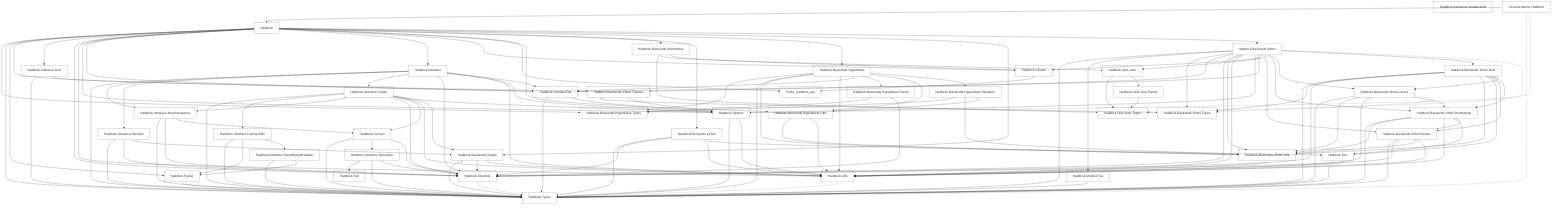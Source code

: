 flowchart TD
    node_0[Haddock.Backends.HaddockDB]
    node_1[Haddock.Backends.Hyperlinker.Types]
    node_29[Haddock.Backends.Hyperlinker.Parser]
    node_55[Haddock.Backends.Hyperlinker.Utils]
    node_78[Haddock.Backends.Hyperlinker.Renderer]
    node_134[Haddock.Backends.Xhtml.Types]
    node_141[Haddock.Backends.Xhtml.Themes]
    node_183[Haddock.Backends.Xhtml.Utils]
    node_233[Haddock.Backends.Xhtml.Names]
    node_270[Haddock.Backends.Xhtml.DocMarkup]
    node_325[Haddock.Backends.Xhtml.Layout]
    node_401[Haddock.Backends.Xhtml.Decl]
    node_623[Haddock.Backends.Xhtml.Meta]
    node_626[Haddock.Backends.LaTeX]
    node_852[Haddock.Backends.Hyperlinker]
    node_870[Haddock.Backends.Hoogle]
    node_960[Haddock.Backends.Xhtml]
    node_1099[Haddock.Syb]
    node_1106[Haddock.Types]
    node_1314[Haddock.Parser]
    node_1319[Haddock.ModuleTree]
    node_1332[Haddock.Interface.ParseModuleHeader]
    node_1362[Haddock.Interface.LexParseRn]
    node_1396[Haddock.Interface.Specialize]
    node_1474[Haddock.Interface.AttachInstances]
    node_1525[Haddock.Interface.Json]
    node_1555[Haddock.Interface.Rename]
    node_1641[Haddock.Interface.Create]
    node_1781[Haddock.GhcUtils]
    node_1874[Haddock.Convert]
    node_2034[Haddock.Utils]
    node_2087[Haddock.Options]
    node_2183[Haddock.InterfaceFile]
    node_2223[Haddock.Doc]
    node_2225[Haddock.Interface]
    node_2263[Haddock.Utils.Json.Types]
    node_2274[Haddock.Utils.Json.Parser]
    node_2290[Haddock.Utils.Json]
    node_2371[Haddock.Version]
    node_2374[Paths_haddock_api]
    node_2392[Haddock]
    node_2487[Documentation.Haddock]
    node_1314 --> node_1106
    node_1319 --> node_1106
    node_1332 --> node_1106
    node_1332 --> node_1314
    node_1362 --> node_1106
    node_1362 --> node_1314
    node_1362 --> node_1332
    node_1396 --> node_1099
    node_1396 --> node_1106
    node_1396 --> node_1781
    node_141 --> node_134
    node_141 --> node_2087
    node_1474 --> node_1106
    node_1474 --> node_1781
    node_1474 --> node_1874
    node_1525 --> node_1106
    node_1525 --> node_2183
    node_1555 --> node_1106
    node_1555 --> node_1781
    node_1555 --> node_870
    node_1641 --> node_1106
    node_1641 --> node_1362
    node_1641 --> node_1474
    node_1641 --> node_1781
    node_1641 --> node_1874
    node_1641 --> node_2034
    node_1641 --> node_2087
    node_1641 --> node_870
    node_183 --> node_2034
    node_1874 --> node_1106
    node_1874 --> node_1396
    node_1874 --> node_1781
    node_2087 --> node_1106
    node_2087 --> node_2034
    node_2183 --> node_1106
    node_2183 --> node_2087
    node_2223 --> node_1106
    node_2223 --> node_2034
    node_2225 --> node_1106
    node_2225 --> node_1474
    node_2225 --> node_1555
    node_2225 --> node_1641
    node_2225 --> node_1781
    node_2225 --> node_2034
    node_2225 --> node_2087
    node_2225 --> node_2183
    node_2274 --> node_2263
    node_2290 --> node_2263
    node_2290 --> node_2274
    node_233 --> node_1106
    node_233 --> node_1781
    node_233 --> node_183
    node_233 --> node_2034
    node_2371 --> node_2374
    node_2392 --> node_1
    node_2392 --> node_1106
    node_2392 --> node_1314
    node_2392 --> node_141
    node_2392 --> node_1525
    node_2392 --> node_1781
    node_2392 --> node_2034
    node_2392 --> node_2087
    node_2392 --> node_2183
    node_2392 --> node_2225
    node_2392 --> node_2371
    node_2392 --> node_2374
    node_2392 --> node_55
    node_2392 --> node_623
    node_2392 --> node_626
    node_2392 --> node_852
    node_2392 --> node_870
    node_2392 --> node_960
    node_2487 --> node_2392
    node_270 --> node_1106
    node_270 --> node_183
    node_270 --> node_2034
    node_270 --> node_2223
    node_270 --> node_233
    node_29 --> node_1
    node_29 --> node_1781
    node_325 --> node_1106
    node_325 --> node_183
    node_325 --> node_2034
    node_325 --> node_270
    node_401 --> node_1106
    node_401 --> node_134
    node_401 --> node_1781
    node_401 --> node_183
    node_401 --> node_2223
    node_401 --> node_233
    node_401 --> node_270
    node_401 --> node_325
    node_55 --> node_183
    node_55 --> node_2034
    node_623 --> node_2263
    node_623 --> node_2290
    node_623 --> node_2371
    node_626 --> node_1106
    node_626 --> node_1781
    node_626 --> node_2034
    node_626 --> node_2223
    node_78 --> node_1
    node_78 --> node_183
    node_78 --> node_55
    node_852 --> node_1
    node_852 --> node_1106
    node_852 --> node_183
    node_852 --> node_2034
    node_852 --> node_2183
    node_852 --> node_29
    node_852 --> node_55
    node_852 --> node_78
    node_870 --> node_1106
    node_870 --> node_1781
    node_870 --> node_2034
    node_960 --> node_1106
    node_960 --> node_1319
    node_960 --> node_134
    node_960 --> node_141
    node_960 --> node_1781
    node_960 --> node_183
    node_960 --> node_2034
    node_960 --> node_2087
    node_960 --> node_2183
    node_960 --> node_2290
    node_960 --> node_233
    node_960 --> node_2371
    node_960 --> node_270
    node_960 --> node_325
    node_960 --> node_401
    node_1781 -.-> node_1106
    node_2034 -.-> node_1106
    node_2487 -.-> node_1106
    node_2487 -.-> node_2087
    node_325 -.-> node_134
    node_960 -.-> node_2263
    classDef default fill-opacity:0,stroke:#777;